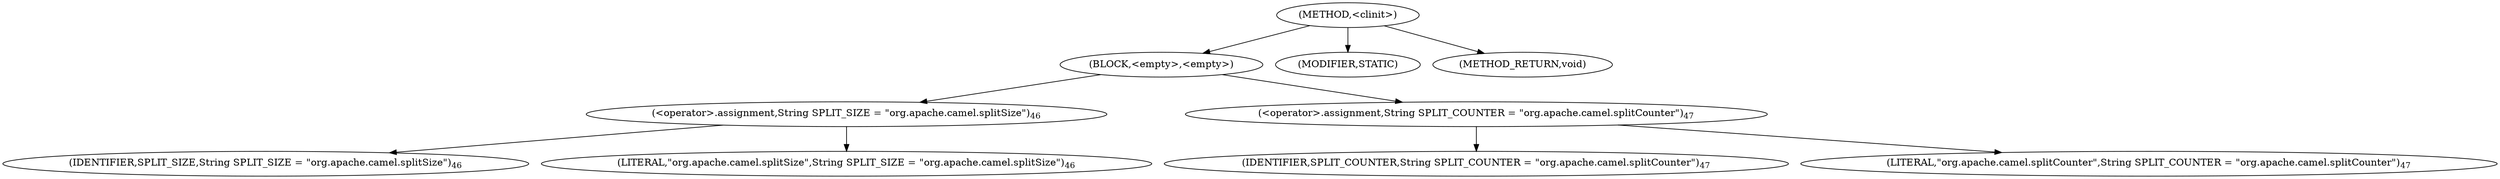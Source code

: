 digraph "&lt;clinit&gt;" {  
"259" [label = <(METHOD,&lt;clinit&gt;)> ]
"260" [label = <(BLOCK,&lt;empty&gt;,&lt;empty&gt;)> ]
"261" [label = <(&lt;operator&gt;.assignment,String SPLIT_SIZE = &quot;org.apache.camel.splitSize&quot;)<SUB>46</SUB>> ]
"262" [label = <(IDENTIFIER,SPLIT_SIZE,String SPLIT_SIZE = &quot;org.apache.camel.splitSize&quot;)<SUB>46</SUB>> ]
"263" [label = <(LITERAL,&quot;org.apache.camel.splitSize&quot;,String SPLIT_SIZE = &quot;org.apache.camel.splitSize&quot;)<SUB>46</SUB>> ]
"264" [label = <(&lt;operator&gt;.assignment,String SPLIT_COUNTER = &quot;org.apache.camel.splitCounter&quot;)<SUB>47</SUB>> ]
"265" [label = <(IDENTIFIER,SPLIT_COUNTER,String SPLIT_COUNTER = &quot;org.apache.camel.splitCounter&quot;)<SUB>47</SUB>> ]
"266" [label = <(LITERAL,&quot;org.apache.camel.splitCounter&quot;,String SPLIT_COUNTER = &quot;org.apache.camel.splitCounter&quot;)<SUB>47</SUB>> ]
"267" [label = <(MODIFIER,STATIC)> ]
"268" [label = <(METHOD_RETURN,void)> ]
  "259" -> "260" 
  "259" -> "267" 
  "259" -> "268" 
  "260" -> "261" 
  "260" -> "264" 
  "261" -> "262" 
  "261" -> "263" 
  "264" -> "265" 
  "264" -> "266" 
}
